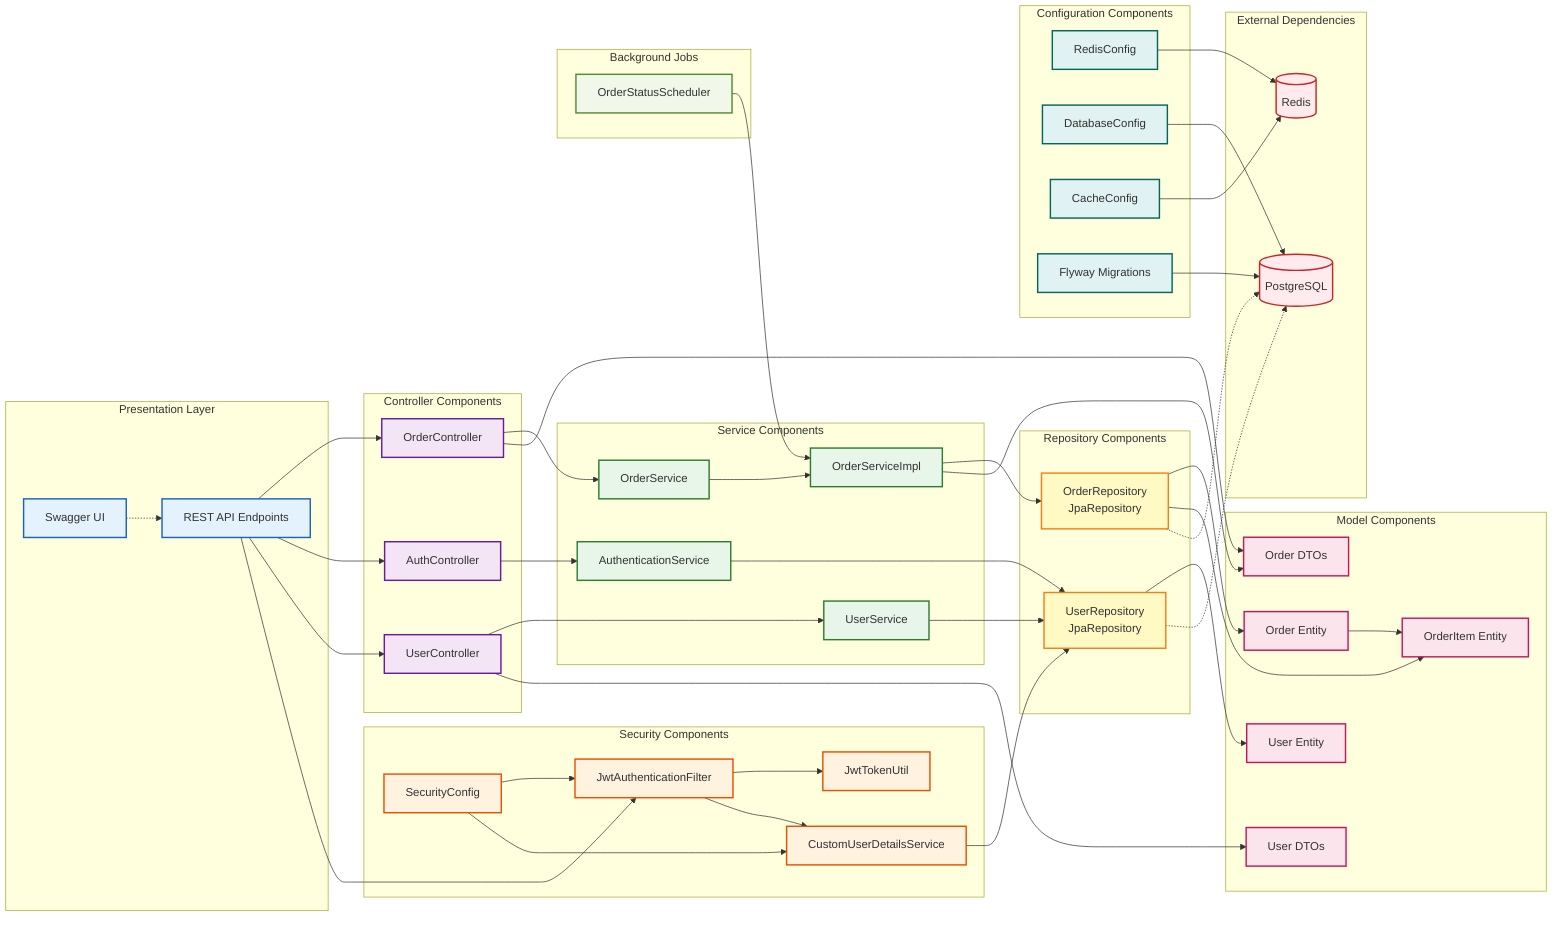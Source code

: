 graph LR
    subgraph "Presentation Layer"
        REST[REST API Endpoints]
        SWAGGER[Swagger UI]
    end

    subgraph "Security Components"
        JWT_FILTER[JwtAuthenticationFilter]
        JWT_UTIL[JwtTokenUtil]
        USER_DETAILS[CustomUserDetailsService]
        SEC_CONFIG[SecurityConfig]
    end

    subgraph "Controller Components"
        ORDER_CTRL[OrderController]
        AUTH_CTRL[AuthController]
        USER_CTRL[UserController]
    end

    subgraph "Service Components"
        ORDER_SVC[OrderService]
        ORDER_SVC_IMPL[OrderServiceImpl]
        USER_SVC[UserService]
        AUTH_SVC[AuthenticationService]
    end

    subgraph "Repository Components"
        ORDER_REPO[OrderRepository<br/>JpaRepository]
        USER_REPO[UserRepository<br/>JpaRepository]
    end

    subgraph "Model Components"
        ORDER_ENTITY[Order Entity]
        ITEM_ENTITY[OrderItem Entity]
        USER_ENTITY[User Entity]
        ORDER_DTO[Order DTOs]
        USER_DTO[User DTOs]
    end

    subgraph "Background Jobs"
        SCHEDULER[OrderStatusScheduler]
    end

    subgraph "Configuration Components"
        REDIS_CONFIG[RedisConfig]
        DB_CONFIG[DatabaseConfig]
        CACHE_CONFIG[CacheConfig]
        FLYWAY[Flyway Migrations]
    end

    subgraph "External Dependencies"
        POSTGRES[(PostgreSQL)]
        REDIS[(Redis)]
    end

%% REST API to Controllers
    REST --> ORDER_CTRL
    REST --> AUTH_CTRL
    REST --> USER_CTRL

%% Security Flow
    REST --> JWT_FILTER
    JWT_FILTER --> JWT_UTIL
    JWT_FILTER --> USER_DETAILS
    USER_DETAILS --> USER_REPO
    SEC_CONFIG --> JWT_FILTER
    SEC_CONFIG --> USER_DETAILS

%% Controller to Service
    ORDER_CTRL --> ORDER_SVC
    AUTH_CTRL --> AUTH_SVC
    USER_CTRL --> USER_SVC

%% Service Implementation
    ORDER_SVC --> ORDER_SVC_IMPL

%% Service to Repository
    ORDER_SVC_IMPL --> ORDER_REPO
    USER_SVC --> USER_REPO
    AUTH_SVC --> USER_REPO

%% Repository to Entity
    ORDER_REPO --> ORDER_ENTITY
    ORDER_REPO --> ITEM_ENTITY
    USER_REPO --> USER_ENTITY

%% DTOs relationship
    ORDER_CTRL --> ORDER_DTO
    ORDER_SVC_IMPL --> ORDER_DTO
    USER_CTRL --> USER_DTO

%% Entity relationships
    ORDER_ENTITY --> ITEM_ENTITY

%% Scheduler
    SCHEDULER --> ORDER_SVC_IMPL

%% Configuration to External
    REDIS_CONFIG --> REDIS
    DB_CONFIG --> POSTGRES
    CACHE_CONFIG --> REDIS
    FLYWAY --> POSTGRES

%% Repository to Database
    ORDER_REPO -.-> POSTGRES
    USER_REPO -.-> POSTGRES

%% Swagger
    SWAGGER -.-> REST

%% Styling
    classDef presentation fill:#e3f2fd,stroke:#1565c0,stroke-width:2px
    classDef security fill:#fff3e0,stroke:#e65100,stroke-width:2px
    classDef controller fill:#f3e5f5,stroke:#6a1b9a,stroke-width:2px
    classDef service fill:#e8f5e9,stroke:#2e7d32,stroke-width:2px
    classDef repository fill:#fff9c4,stroke:#f57f17,stroke-width:2px
    classDef model fill:#fce4ec,stroke:#c2185b,stroke-width:2px
    classDef config fill:#e0f2f1,stroke:#00695c,stroke-width:2px
    classDef external fill:#ffebee,stroke:#c62828,stroke-width:2px
    classDef scheduler fill:#f1f8e9,stroke:#558b2f,stroke-width:2px

    class REST,SWAGGER presentation
    class JWT_FILTER,JWT_UTIL,USER_DETAILS,SEC_CONFIG security
    class ORDER_CTRL,AUTH_CTRL,USER_CTRL controller
    class ORDER_SVC,ORDER_SVC_IMPL,USER_SVC,AUTH_SVC service
    class ORDER_REPO,USER_REPO repository
    class ORDER_ENTITY,ITEM_ENTITY,USER_ENTITY,ORDER_DTO,USER_DTO model
    class REDIS_CONFIG,DB_CONFIG,CACHE_CONFIG,FLYWAY config
    class POSTGRES,REDIS external
    class SCHEDULER scheduler